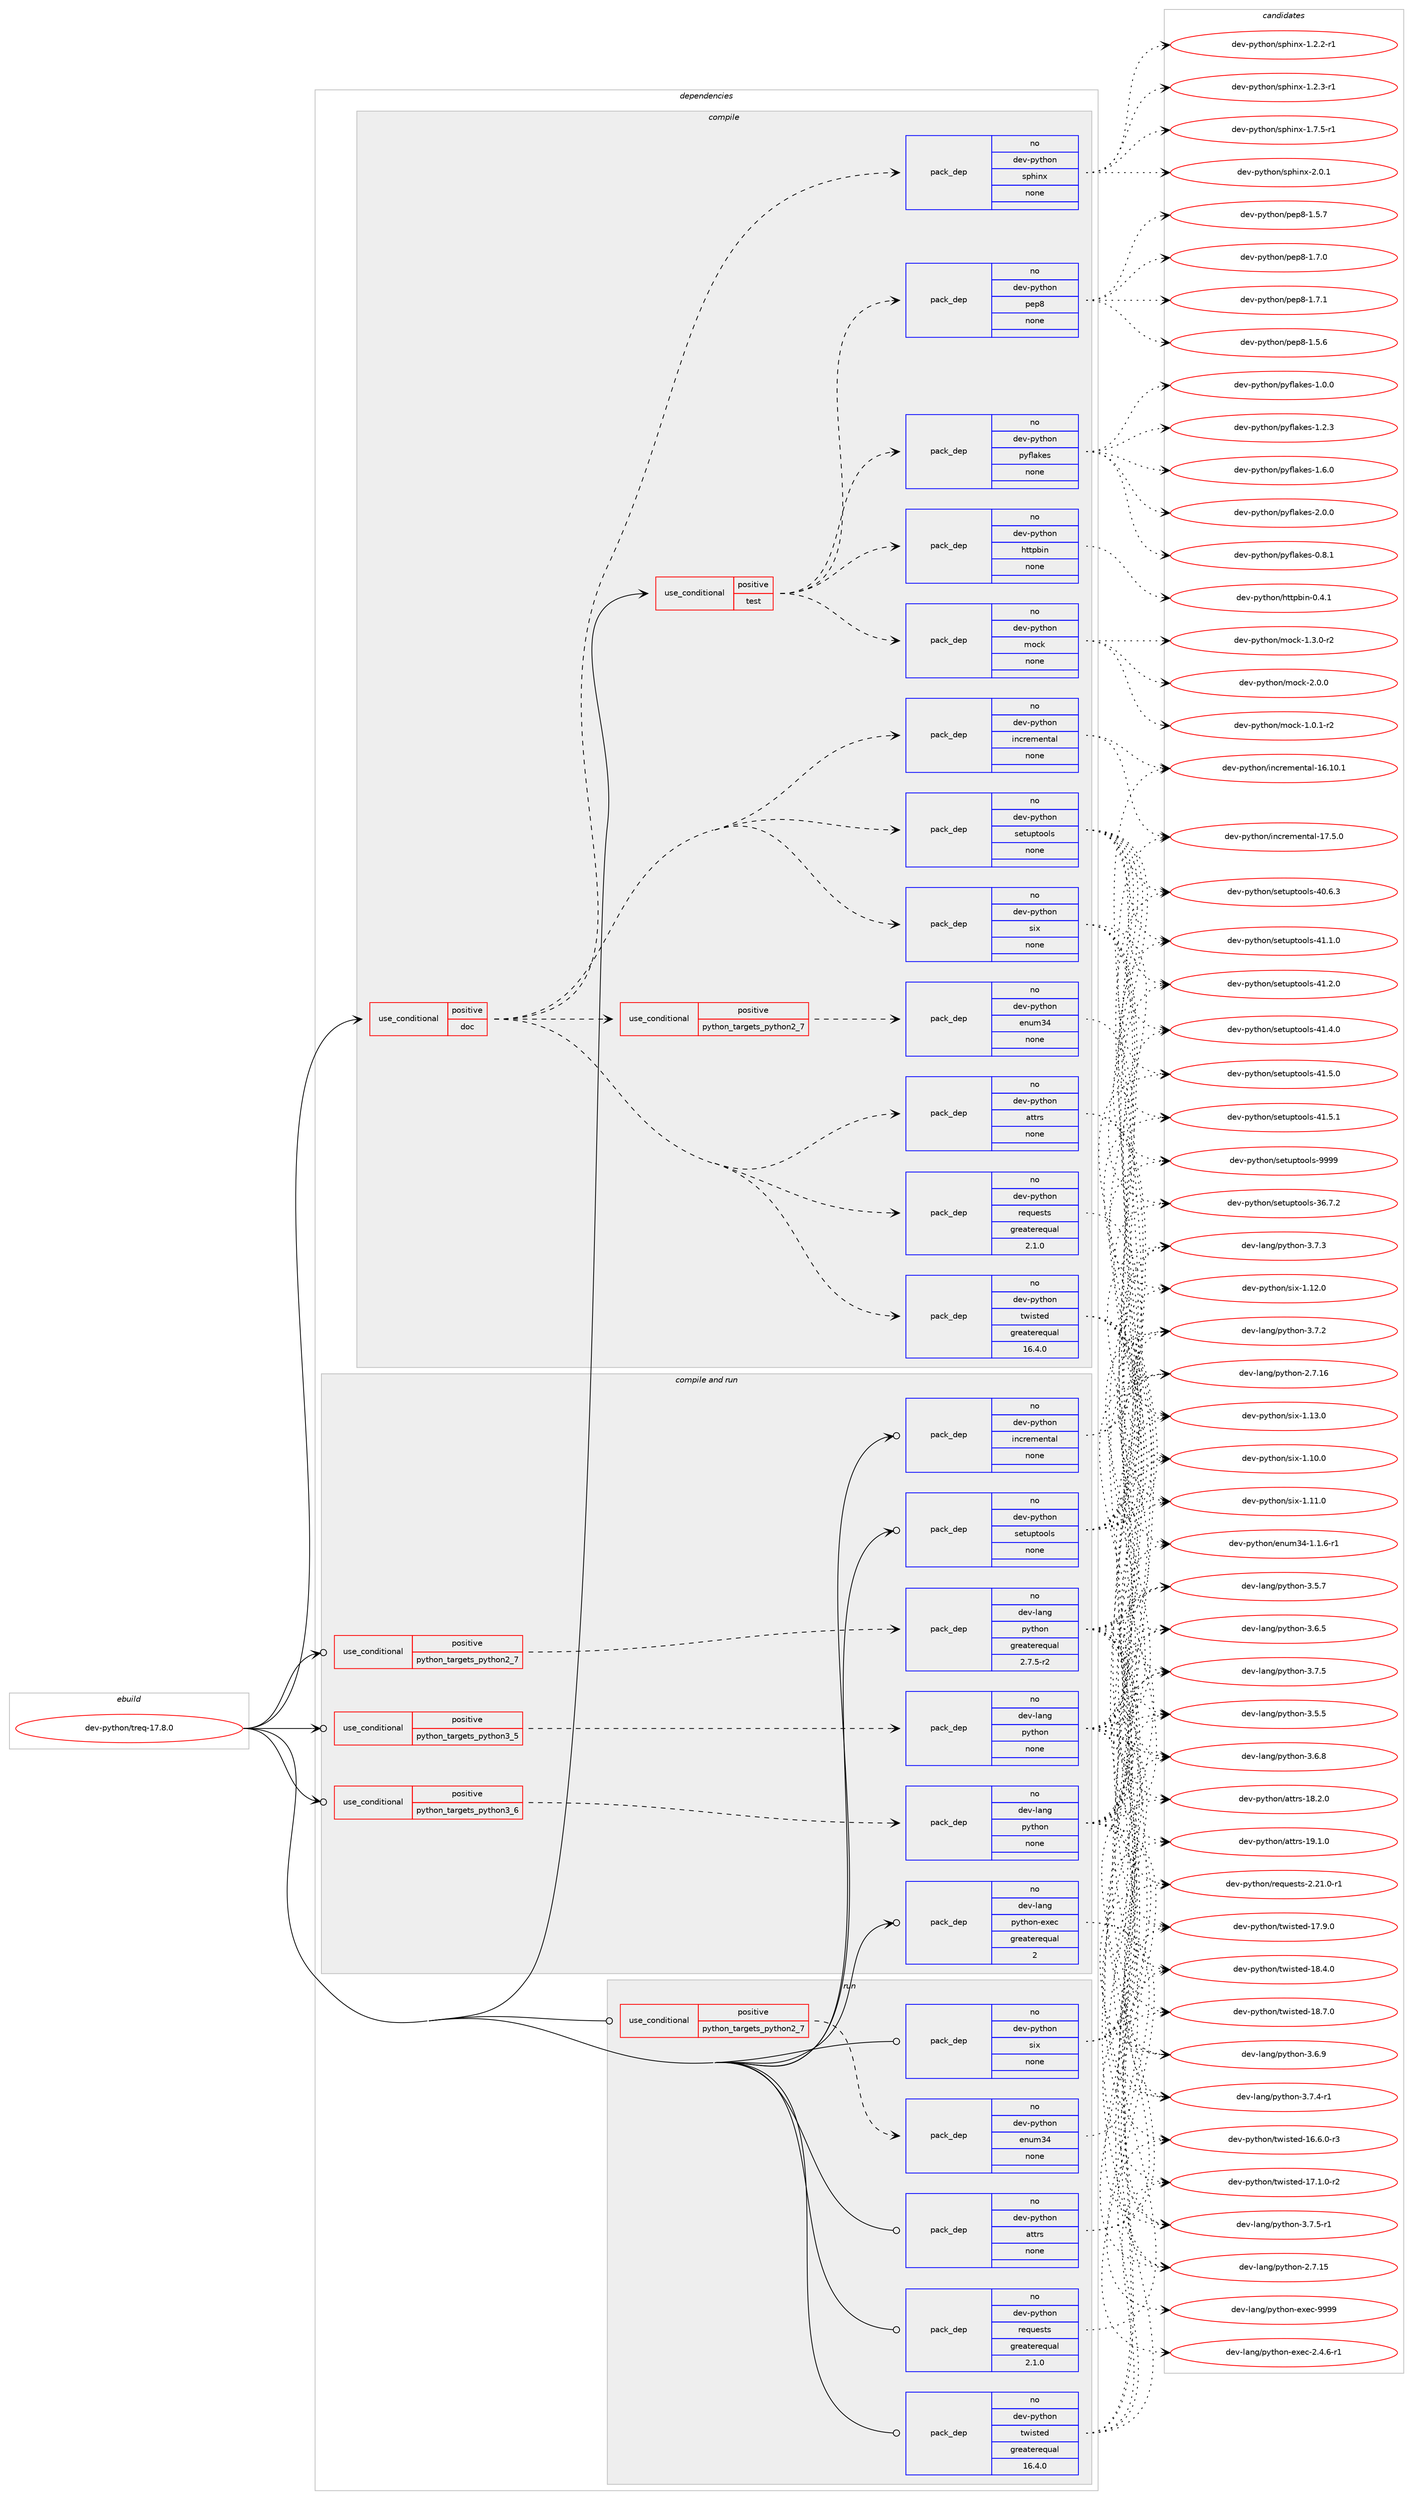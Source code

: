 digraph prolog {

# *************
# Graph options
# *************

newrank=true;
concentrate=true;
compound=true;
graph [rankdir=LR,fontname=Helvetica,fontsize=10,ranksep=1.5];#, ranksep=2.5, nodesep=0.2];
edge  [arrowhead=vee];
node  [fontname=Helvetica,fontsize=10];

# **********
# The ebuild
# **********

subgraph cluster_leftcol {
color=gray;
rank=same;
label=<<i>ebuild</i>>;
id [label="dev-python/treq-17.8.0", color=red, width=4, href="../dev-python/treq-17.8.0.svg"];
}

# ****************
# The dependencies
# ****************

subgraph cluster_midcol {
color=gray;
label=<<i>dependencies</i>>;
subgraph cluster_compile {
fillcolor="#eeeeee";
style=filled;
label=<<i>compile</i>>;
subgraph cond150668 {
dependency641357 [label=<<TABLE BORDER="0" CELLBORDER="1" CELLSPACING="0" CELLPADDING="4"><TR><TD ROWSPAN="3" CELLPADDING="10">use_conditional</TD></TR><TR><TD>positive</TD></TR><TR><TD>doc</TD></TR></TABLE>>, shape=none, color=red];
subgraph pack478807 {
dependency641358 [label=<<TABLE BORDER="0" CELLBORDER="1" CELLSPACING="0" CELLPADDING="4" WIDTH="220"><TR><TD ROWSPAN="6" CELLPADDING="30">pack_dep</TD></TR><TR><TD WIDTH="110">no</TD></TR><TR><TD>dev-python</TD></TR><TR><TD>sphinx</TD></TR><TR><TD>none</TD></TR><TR><TD></TD></TR></TABLE>>, shape=none, color=blue];
}
dependency641357:e -> dependency641358:w [weight=20,style="dashed",arrowhead="vee"];
subgraph pack478808 {
dependency641359 [label=<<TABLE BORDER="0" CELLBORDER="1" CELLSPACING="0" CELLPADDING="4" WIDTH="220"><TR><TD ROWSPAN="6" CELLPADDING="30">pack_dep</TD></TR><TR><TD WIDTH="110">no</TD></TR><TR><TD>dev-python</TD></TR><TR><TD>setuptools</TD></TR><TR><TD>none</TD></TR><TR><TD></TD></TR></TABLE>>, shape=none, color=blue];
}
dependency641357:e -> dependency641359:w [weight=20,style="dashed",arrowhead="vee"];
subgraph pack478809 {
dependency641360 [label=<<TABLE BORDER="0" CELLBORDER="1" CELLSPACING="0" CELLPADDING="4" WIDTH="220"><TR><TD ROWSPAN="6" CELLPADDING="30">pack_dep</TD></TR><TR><TD WIDTH="110">no</TD></TR><TR><TD>dev-python</TD></TR><TR><TD>incremental</TD></TR><TR><TD>none</TD></TR><TR><TD></TD></TR></TABLE>>, shape=none, color=blue];
}
dependency641357:e -> dependency641360:w [weight=20,style="dashed",arrowhead="vee"];
subgraph cond150669 {
dependency641361 [label=<<TABLE BORDER="0" CELLBORDER="1" CELLSPACING="0" CELLPADDING="4"><TR><TD ROWSPAN="3" CELLPADDING="10">use_conditional</TD></TR><TR><TD>positive</TD></TR><TR><TD>python_targets_python2_7</TD></TR></TABLE>>, shape=none, color=red];
subgraph pack478810 {
dependency641362 [label=<<TABLE BORDER="0" CELLBORDER="1" CELLSPACING="0" CELLPADDING="4" WIDTH="220"><TR><TD ROWSPAN="6" CELLPADDING="30">pack_dep</TD></TR><TR><TD WIDTH="110">no</TD></TR><TR><TD>dev-python</TD></TR><TR><TD>enum34</TD></TR><TR><TD>none</TD></TR><TR><TD></TD></TR></TABLE>>, shape=none, color=blue];
}
dependency641361:e -> dependency641362:w [weight=20,style="dashed",arrowhead="vee"];
}
dependency641357:e -> dependency641361:w [weight=20,style="dashed",arrowhead="vee"];
subgraph pack478811 {
dependency641363 [label=<<TABLE BORDER="0" CELLBORDER="1" CELLSPACING="0" CELLPADDING="4" WIDTH="220"><TR><TD ROWSPAN="6" CELLPADDING="30">pack_dep</TD></TR><TR><TD WIDTH="110">no</TD></TR><TR><TD>dev-python</TD></TR><TR><TD>six</TD></TR><TR><TD>none</TD></TR><TR><TD></TD></TR></TABLE>>, shape=none, color=blue];
}
dependency641357:e -> dependency641363:w [weight=20,style="dashed",arrowhead="vee"];
subgraph pack478812 {
dependency641364 [label=<<TABLE BORDER="0" CELLBORDER="1" CELLSPACING="0" CELLPADDING="4" WIDTH="220"><TR><TD ROWSPAN="6" CELLPADDING="30">pack_dep</TD></TR><TR><TD WIDTH="110">no</TD></TR><TR><TD>dev-python</TD></TR><TR><TD>twisted</TD></TR><TR><TD>greaterequal</TD></TR><TR><TD>16.4.0</TD></TR></TABLE>>, shape=none, color=blue];
}
dependency641357:e -> dependency641364:w [weight=20,style="dashed",arrowhead="vee"];
subgraph pack478813 {
dependency641365 [label=<<TABLE BORDER="0" CELLBORDER="1" CELLSPACING="0" CELLPADDING="4" WIDTH="220"><TR><TD ROWSPAN="6" CELLPADDING="30">pack_dep</TD></TR><TR><TD WIDTH="110">no</TD></TR><TR><TD>dev-python</TD></TR><TR><TD>requests</TD></TR><TR><TD>greaterequal</TD></TR><TR><TD>2.1.0</TD></TR></TABLE>>, shape=none, color=blue];
}
dependency641357:e -> dependency641365:w [weight=20,style="dashed",arrowhead="vee"];
subgraph pack478814 {
dependency641366 [label=<<TABLE BORDER="0" CELLBORDER="1" CELLSPACING="0" CELLPADDING="4" WIDTH="220"><TR><TD ROWSPAN="6" CELLPADDING="30">pack_dep</TD></TR><TR><TD WIDTH="110">no</TD></TR><TR><TD>dev-python</TD></TR><TR><TD>attrs</TD></TR><TR><TD>none</TD></TR><TR><TD></TD></TR></TABLE>>, shape=none, color=blue];
}
dependency641357:e -> dependency641366:w [weight=20,style="dashed",arrowhead="vee"];
}
id:e -> dependency641357:w [weight=20,style="solid",arrowhead="vee"];
subgraph cond150670 {
dependency641367 [label=<<TABLE BORDER="0" CELLBORDER="1" CELLSPACING="0" CELLPADDING="4"><TR><TD ROWSPAN="3" CELLPADDING="10">use_conditional</TD></TR><TR><TD>positive</TD></TR><TR><TD>test</TD></TR></TABLE>>, shape=none, color=red];
subgraph pack478815 {
dependency641368 [label=<<TABLE BORDER="0" CELLBORDER="1" CELLSPACING="0" CELLPADDING="4" WIDTH="220"><TR><TD ROWSPAN="6" CELLPADDING="30">pack_dep</TD></TR><TR><TD WIDTH="110">no</TD></TR><TR><TD>dev-python</TD></TR><TR><TD>mock</TD></TR><TR><TD>none</TD></TR><TR><TD></TD></TR></TABLE>>, shape=none, color=blue];
}
dependency641367:e -> dependency641368:w [weight=20,style="dashed",arrowhead="vee"];
subgraph pack478816 {
dependency641369 [label=<<TABLE BORDER="0" CELLBORDER="1" CELLSPACING="0" CELLPADDING="4" WIDTH="220"><TR><TD ROWSPAN="6" CELLPADDING="30">pack_dep</TD></TR><TR><TD WIDTH="110">no</TD></TR><TR><TD>dev-python</TD></TR><TR><TD>pyflakes</TD></TR><TR><TD>none</TD></TR><TR><TD></TD></TR></TABLE>>, shape=none, color=blue];
}
dependency641367:e -> dependency641369:w [weight=20,style="dashed",arrowhead="vee"];
subgraph pack478817 {
dependency641370 [label=<<TABLE BORDER="0" CELLBORDER="1" CELLSPACING="0" CELLPADDING="4" WIDTH="220"><TR><TD ROWSPAN="6" CELLPADDING="30">pack_dep</TD></TR><TR><TD WIDTH="110">no</TD></TR><TR><TD>dev-python</TD></TR><TR><TD>pep8</TD></TR><TR><TD>none</TD></TR><TR><TD></TD></TR></TABLE>>, shape=none, color=blue];
}
dependency641367:e -> dependency641370:w [weight=20,style="dashed",arrowhead="vee"];
subgraph pack478818 {
dependency641371 [label=<<TABLE BORDER="0" CELLBORDER="1" CELLSPACING="0" CELLPADDING="4" WIDTH="220"><TR><TD ROWSPAN="6" CELLPADDING="30">pack_dep</TD></TR><TR><TD WIDTH="110">no</TD></TR><TR><TD>dev-python</TD></TR><TR><TD>httpbin</TD></TR><TR><TD>none</TD></TR><TR><TD></TD></TR></TABLE>>, shape=none, color=blue];
}
dependency641367:e -> dependency641371:w [weight=20,style="dashed",arrowhead="vee"];
}
id:e -> dependency641367:w [weight=20,style="solid",arrowhead="vee"];
}
subgraph cluster_compileandrun {
fillcolor="#eeeeee";
style=filled;
label=<<i>compile and run</i>>;
subgraph cond150671 {
dependency641372 [label=<<TABLE BORDER="0" CELLBORDER="1" CELLSPACING="0" CELLPADDING="4"><TR><TD ROWSPAN="3" CELLPADDING="10">use_conditional</TD></TR><TR><TD>positive</TD></TR><TR><TD>python_targets_python2_7</TD></TR></TABLE>>, shape=none, color=red];
subgraph pack478819 {
dependency641373 [label=<<TABLE BORDER="0" CELLBORDER="1" CELLSPACING="0" CELLPADDING="4" WIDTH="220"><TR><TD ROWSPAN="6" CELLPADDING="30">pack_dep</TD></TR><TR><TD WIDTH="110">no</TD></TR><TR><TD>dev-lang</TD></TR><TR><TD>python</TD></TR><TR><TD>greaterequal</TD></TR><TR><TD>2.7.5-r2</TD></TR></TABLE>>, shape=none, color=blue];
}
dependency641372:e -> dependency641373:w [weight=20,style="dashed",arrowhead="vee"];
}
id:e -> dependency641372:w [weight=20,style="solid",arrowhead="odotvee"];
subgraph cond150672 {
dependency641374 [label=<<TABLE BORDER="0" CELLBORDER="1" CELLSPACING="0" CELLPADDING="4"><TR><TD ROWSPAN="3" CELLPADDING="10">use_conditional</TD></TR><TR><TD>positive</TD></TR><TR><TD>python_targets_python3_5</TD></TR></TABLE>>, shape=none, color=red];
subgraph pack478820 {
dependency641375 [label=<<TABLE BORDER="0" CELLBORDER="1" CELLSPACING="0" CELLPADDING="4" WIDTH="220"><TR><TD ROWSPAN="6" CELLPADDING="30">pack_dep</TD></TR><TR><TD WIDTH="110">no</TD></TR><TR><TD>dev-lang</TD></TR><TR><TD>python</TD></TR><TR><TD>none</TD></TR><TR><TD></TD></TR></TABLE>>, shape=none, color=blue];
}
dependency641374:e -> dependency641375:w [weight=20,style="dashed",arrowhead="vee"];
}
id:e -> dependency641374:w [weight=20,style="solid",arrowhead="odotvee"];
subgraph cond150673 {
dependency641376 [label=<<TABLE BORDER="0" CELLBORDER="1" CELLSPACING="0" CELLPADDING="4"><TR><TD ROWSPAN="3" CELLPADDING="10">use_conditional</TD></TR><TR><TD>positive</TD></TR><TR><TD>python_targets_python3_6</TD></TR></TABLE>>, shape=none, color=red];
subgraph pack478821 {
dependency641377 [label=<<TABLE BORDER="0" CELLBORDER="1" CELLSPACING="0" CELLPADDING="4" WIDTH="220"><TR><TD ROWSPAN="6" CELLPADDING="30">pack_dep</TD></TR><TR><TD WIDTH="110">no</TD></TR><TR><TD>dev-lang</TD></TR><TR><TD>python</TD></TR><TR><TD>none</TD></TR><TR><TD></TD></TR></TABLE>>, shape=none, color=blue];
}
dependency641376:e -> dependency641377:w [weight=20,style="dashed",arrowhead="vee"];
}
id:e -> dependency641376:w [weight=20,style="solid",arrowhead="odotvee"];
subgraph pack478822 {
dependency641378 [label=<<TABLE BORDER="0" CELLBORDER="1" CELLSPACING="0" CELLPADDING="4" WIDTH="220"><TR><TD ROWSPAN="6" CELLPADDING="30">pack_dep</TD></TR><TR><TD WIDTH="110">no</TD></TR><TR><TD>dev-lang</TD></TR><TR><TD>python-exec</TD></TR><TR><TD>greaterequal</TD></TR><TR><TD>2</TD></TR></TABLE>>, shape=none, color=blue];
}
id:e -> dependency641378:w [weight=20,style="solid",arrowhead="odotvee"];
subgraph pack478823 {
dependency641379 [label=<<TABLE BORDER="0" CELLBORDER="1" CELLSPACING="0" CELLPADDING="4" WIDTH="220"><TR><TD ROWSPAN="6" CELLPADDING="30">pack_dep</TD></TR><TR><TD WIDTH="110">no</TD></TR><TR><TD>dev-python</TD></TR><TR><TD>incremental</TD></TR><TR><TD>none</TD></TR><TR><TD></TD></TR></TABLE>>, shape=none, color=blue];
}
id:e -> dependency641379:w [weight=20,style="solid",arrowhead="odotvee"];
subgraph pack478824 {
dependency641380 [label=<<TABLE BORDER="0" CELLBORDER="1" CELLSPACING="0" CELLPADDING="4" WIDTH="220"><TR><TD ROWSPAN="6" CELLPADDING="30">pack_dep</TD></TR><TR><TD WIDTH="110">no</TD></TR><TR><TD>dev-python</TD></TR><TR><TD>setuptools</TD></TR><TR><TD>none</TD></TR><TR><TD></TD></TR></TABLE>>, shape=none, color=blue];
}
id:e -> dependency641380:w [weight=20,style="solid",arrowhead="odotvee"];
}
subgraph cluster_run {
fillcolor="#eeeeee";
style=filled;
label=<<i>run</i>>;
subgraph cond150674 {
dependency641381 [label=<<TABLE BORDER="0" CELLBORDER="1" CELLSPACING="0" CELLPADDING="4"><TR><TD ROWSPAN="3" CELLPADDING="10">use_conditional</TD></TR><TR><TD>positive</TD></TR><TR><TD>python_targets_python2_7</TD></TR></TABLE>>, shape=none, color=red];
subgraph pack478825 {
dependency641382 [label=<<TABLE BORDER="0" CELLBORDER="1" CELLSPACING="0" CELLPADDING="4" WIDTH="220"><TR><TD ROWSPAN="6" CELLPADDING="30">pack_dep</TD></TR><TR><TD WIDTH="110">no</TD></TR><TR><TD>dev-python</TD></TR><TR><TD>enum34</TD></TR><TR><TD>none</TD></TR><TR><TD></TD></TR></TABLE>>, shape=none, color=blue];
}
dependency641381:e -> dependency641382:w [weight=20,style="dashed",arrowhead="vee"];
}
id:e -> dependency641381:w [weight=20,style="solid",arrowhead="odot"];
subgraph pack478826 {
dependency641383 [label=<<TABLE BORDER="0" CELLBORDER="1" CELLSPACING="0" CELLPADDING="4" WIDTH="220"><TR><TD ROWSPAN="6" CELLPADDING="30">pack_dep</TD></TR><TR><TD WIDTH="110">no</TD></TR><TR><TD>dev-python</TD></TR><TR><TD>attrs</TD></TR><TR><TD>none</TD></TR><TR><TD></TD></TR></TABLE>>, shape=none, color=blue];
}
id:e -> dependency641383:w [weight=20,style="solid",arrowhead="odot"];
subgraph pack478827 {
dependency641384 [label=<<TABLE BORDER="0" CELLBORDER="1" CELLSPACING="0" CELLPADDING="4" WIDTH="220"><TR><TD ROWSPAN="6" CELLPADDING="30">pack_dep</TD></TR><TR><TD WIDTH="110">no</TD></TR><TR><TD>dev-python</TD></TR><TR><TD>requests</TD></TR><TR><TD>greaterequal</TD></TR><TR><TD>2.1.0</TD></TR></TABLE>>, shape=none, color=blue];
}
id:e -> dependency641384:w [weight=20,style="solid",arrowhead="odot"];
subgraph pack478828 {
dependency641385 [label=<<TABLE BORDER="0" CELLBORDER="1" CELLSPACING="0" CELLPADDING="4" WIDTH="220"><TR><TD ROWSPAN="6" CELLPADDING="30">pack_dep</TD></TR><TR><TD WIDTH="110">no</TD></TR><TR><TD>dev-python</TD></TR><TR><TD>six</TD></TR><TR><TD>none</TD></TR><TR><TD></TD></TR></TABLE>>, shape=none, color=blue];
}
id:e -> dependency641385:w [weight=20,style="solid",arrowhead="odot"];
subgraph pack478829 {
dependency641386 [label=<<TABLE BORDER="0" CELLBORDER="1" CELLSPACING="0" CELLPADDING="4" WIDTH="220"><TR><TD ROWSPAN="6" CELLPADDING="30">pack_dep</TD></TR><TR><TD WIDTH="110">no</TD></TR><TR><TD>dev-python</TD></TR><TR><TD>twisted</TD></TR><TR><TD>greaterequal</TD></TR><TR><TD>16.4.0</TD></TR></TABLE>>, shape=none, color=blue];
}
id:e -> dependency641386:w [weight=20,style="solid",arrowhead="odot"];
}
}

# **************
# The candidates
# **************

subgraph cluster_choices {
rank=same;
color=gray;
label=<<i>candidates</i>>;

subgraph choice478807 {
color=black;
nodesep=1;
choice10010111845112121116104111110471151121041051101204549465046504511449 [label="dev-python/sphinx-1.2.2-r1", color=red, width=4,href="../dev-python/sphinx-1.2.2-r1.svg"];
choice10010111845112121116104111110471151121041051101204549465046514511449 [label="dev-python/sphinx-1.2.3-r1", color=red, width=4,href="../dev-python/sphinx-1.2.3-r1.svg"];
choice10010111845112121116104111110471151121041051101204549465546534511449 [label="dev-python/sphinx-1.7.5-r1", color=red, width=4,href="../dev-python/sphinx-1.7.5-r1.svg"];
choice1001011184511212111610411111047115112104105110120455046484649 [label="dev-python/sphinx-2.0.1", color=red, width=4,href="../dev-python/sphinx-2.0.1.svg"];
dependency641358:e -> choice10010111845112121116104111110471151121041051101204549465046504511449:w [style=dotted,weight="100"];
dependency641358:e -> choice10010111845112121116104111110471151121041051101204549465046514511449:w [style=dotted,weight="100"];
dependency641358:e -> choice10010111845112121116104111110471151121041051101204549465546534511449:w [style=dotted,weight="100"];
dependency641358:e -> choice1001011184511212111610411111047115112104105110120455046484649:w [style=dotted,weight="100"];
}
subgraph choice478808 {
color=black;
nodesep=1;
choice100101118451121211161041111104711510111611711211611111110811545515446554650 [label="dev-python/setuptools-36.7.2", color=red, width=4,href="../dev-python/setuptools-36.7.2.svg"];
choice100101118451121211161041111104711510111611711211611111110811545524846544651 [label="dev-python/setuptools-40.6.3", color=red, width=4,href="../dev-python/setuptools-40.6.3.svg"];
choice100101118451121211161041111104711510111611711211611111110811545524946494648 [label="dev-python/setuptools-41.1.0", color=red, width=4,href="../dev-python/setuptools-41.1.0.svg"];
choice100101118451121211161041111104711510111611711211611111110811545524946504648 [label="dev-python/setuptools-41.2.0", color=red, width=4,href="../dev-python/setuptools-41.2.0.svg"];
choice100101118451121211161041111104711510111611711211611111110811545524946524648 [label="dev-python/setuptools-41.4.0", color=red, width=4,href="../dev-python/setuptools-41.4.0.svg"];
choice100101118451121211161041111104711510111611711211611111110811545524946534648 [label="dev-python/setuptools-41.5.0", color=red, width=4,href="../dev-python/setuptools-41.5.0.svg"];
choice100101118451121211161041111104711510111611711211611111110811545524946534649 [label="dev-python/setuptools-41.5.1", color=red, width=4,href="../dev-python/setuptools-41.5.1.svg"];
choice10010111845112121116104111110471151011161171121161111111081154557575757 [label="dev-python/setuptools-9999", color=red, width=4,href="../dev-python/setuptools-9999.svg"];
dependency641359:e -> choice100101118451121211161041111104711510111611711211611111110811545515446554650:w [style=dotted,weight="100"];
dependency641359:e -> choice100101118451121211161041111104711510111611711211611111110811545524846544651:w [style=dotted,weight="100"];
dependency641359:e -> choice100101118451121211161041111104711510111611711211611111110811545524946494648:w [style=dotted,weight="100"];
dependency641359:e -> choice100101118451121211161041111104711510111611711211611111110811545524946504648:w [style=dotted,weight="100"];
dependency641359:e -> choice100101118451121211161041111104711510111611711211611111110811545524946524648:w [style=dotted,weight="100"];
dependency641359:e -> choice100101118451121211161041111104711510111611711211611111110811545524946534648:w [style=dotted,weight="100"];
dependency641359:e -> choice100101118451121211161041111104711510111611711211611111110811545524946534649:w [style=dotted,weight="100"];
dependency641359:e -> choice10010111845112121116104111110471151011161171121161111111081154557575757:w [style=dotted,weight="100"];
}
subgraph choice478809 {
color=black;
nodesep=1;
choice100101118451121211161041111104710511099114101109101110116971084549544649484649 [label="dev-python/incremental-16.10.1", color=red, width=4,href="../dev-python/incremental-16.10.1.svg"];
choice1001011184511212111610411111047105110991141011091011101169710845495546534648 [label="dev-python/incremental-17.5.0", color=red, width=4,href="../dev-python/incremental-17.5.0.svg"];
dependency641360:e -> choice100101118451121211161041111104710511099114101109101110116971084549544649484649:w [style=dotted,weight="100"];
dependency641360:e -> choice1001011184511212111610411111047105110991141011091011101169710845495546534648:w [style=dotted,weight="100"];
}
subgraph choice478810 {
color=black;
nodesep=1;
choice100101118451121211161041111104710111011710951524549464946544511449 [label="dev-python/enum34-1.1.6-r1", color=red, width=4,href="../dev-python/enum34-1.1.6-r1.svg"];
dependency641362:e -> choice100101118451121211161041111104710111011710951524549464946544511449:w [style=dotted,weight="100"];
}
subgraph choice478811 {
color=black;
nodesep=1;
choice100101118451121211161041111104711510512045494649484648 [label="dev-python/six-1.10.0", color=red, width=4,href="../dev-python/six-1.10.0.svg"];
choice100101118451121211161041111104711510512045494649494648 [label="dev-python/six-1.11.0", color=red, width=4,href="../dev-python/six-1.11.0.svg"];
choice100101118451121211161041111104711510512045494649504648 [label="dev-python/six-1.12.0", color=red, width=4,href="../dev-python/six-1.12.0.svg"];
choice100101118451121211161041111104711510512045494649514648 [label="dev-python/six-1.13.0", color=red, width=4,href="../dev-python/six-1.13.0.svg"];
dependency641363:e -> choice100101118451121211161041111104711510512045494649484648:w [style=dotted,weight="100"];
dependency641363:e -> choice100101118451121211161041111104711510512045494649494648:w [style=dotted,weight="100"];
dependency641363:e -> choice100101118451121211161041111104711510512045494649504648:w [style=dotted,weight="100"];
dependency641363:e -> choice100101118451121211161041111104711510512045494649514648:w [style=dotted,weight="100"];
}
subgraph choice478812 {
color=black;
nodesep=1;
choice1001011184511212111610411111047116119105115116101100454954465446484511451 [label="dev-python/twisted-16.6.0-r3", color=red, width=4,href="../dev-python/twisted-16.6.0-r3.svg"];
choice1001011184511212111610411111047116119105115116101100454955464946484511450 [label="dev-python/twisted-17.1.0-r2", color=red, width=4,href="../dev-python/twisted-17.1.0-r2.svg"];
choice100101118451121211161041111104711611910511511610110045495546574648 [label="dev-python/twisted-17.9.0", color=red, width=4,href="../dev-python/twisted-17.9.0.svg"];
choice100101118451121211161041111104711611910511511610110045495646524648 [label="dev-python/twisted-18.4.0", color=red, width=4,href="../dev-python/twisted-18.4.0.svg"];
choice100101118451121211161041111104711611910511511610110045495646554648 [label="dev-python/twisted-18.7.0", color=red, width=4,href="../dev-python/twisted-18.7.0.svg"];
dependency641364:e -> choice1001011184511212111610411111047116119105115116101100454954465446484511451:w [style=dotted,weight="100"];
dependency641364:e -> choice1001011184511212111610411111047116119105115116101100454955464946484511450:w [style=dotted,weight="100"];
dependency641364:e -> choice100101118451121211161041111104711611910511511610110045495546574648:w [style=dotted,weight="100"];
dependency641364:e -> choice100101118451121211161041111104711611910511511610110045495646524648:w [style=dotted,weight="100"];
dependency641364:e -> choice100101118451121211161041111104711611910511511610110045495646554648:w [style=dotted,weight="100"];
}
subgraph choice478813 {
color=black;
nodesep=1;
choice1001011184511212111610411111047114101113117101115116115455046504946484511449 [label="dev-python/requests-2.21.0-r1", color=red, width=4,href="../dev-python/requests-2.21.0-r1.svg"];
dependency641365:e -> choice1001011184511212111610411111047114101113117101115116115455046504946484511449:w [style=dotted,weight="100"];
}
subgraph choice478814 {
color=black;
nodesep=1;
choice10010111845112121116104111110479711611611411545495646504648 [label="dev-python/attrs-18.2.0", color=red, width=4,href="../dev-python/attrs-18.2.0.svg"];
choice10010111845112121116104111110479711611611411545495746494648 [label="dev-python/attrs-19.1.0", color=red, width=4,href="../dev-python/attrs-19.1.0.svg"];
dependency641366:e -> choice10010111845112121116104111110479711611611411545495646504648:w [style=dotted,weight="100"];
dependency641366:e -> choice10010111845112121116104111110479711611611411545495746494648:w [style=dotted,weight="100"];
}
subgraph choice478815 {
color=black;
nodesep=1;
choice1001011184511212111610411111047109111991074549464846494511450 [label="dev-python/mock-1.0.1-r2", color=red, width=4,href="../dev-python/mock-1.0.1-r2.svg"];
choice1001011184511212111610411111047109111991074549465146484511450 [label="dev-python/mock-1.3.0-r2", color=red, width=4,href="../dev-python/mock-1.3.0-r2.svg"];
choice100101118451121211161041111104710911199107455046484648 [label="dev-python/mock-2.0.0", color=red, width=4,href="../dev-python/mock-2.0.0.svg"];
dependency641368:e -> choice1001011184511212111610411111047109111991074549464846494511450:w [style=dotted,weight="100"];
dependency641368:e -> choice1001011184511212111610411111047109111991074549465146484511450:w [style=dotted,weight="100"];
dependency641368:e -> choice100101118451121211161041111104710911199107455046484648:w [style=dotted,weight="100"];
}
subgraph choice478816 {
color=black;
nodesep=1;
choice100101118451121211161041111104711212110210897107101115454846564649 [label="dev-python/pyflakes-0.8.1", color=red, width=4,href="../dev-python/pyflakes-0.8.1.svg"];
choice100101118451121211161041111104711212110210897107101115454946484648 [label="dev-python/pyflakes-1.0.0", color=red, width=4,href="../dev-python/pyflakes-1.0.0.svg"];
choice100101118451121211161041111104711212110210897107101115454946504651 [label="dev-python/pyflakes-1.2.3", color=red, width=4,href="../dev-python/pyflakes-1.2.3.svg"];
choice100101118451121211161041111104711212110210897107101115454946544648 [label="dev-python/pyflakes-1.6.0", color=red, width=4,href="../dev-python/pyflakes-1.6.0.svg"];
choice100101118451121211161041111104711212110210897107101115455046484648 [label="dev-python/pyflakes-2.0.0", color=red, width=4,href="../dev-python/pyflakes-2.0.0.svg"];
dependency641369:e -> choice100101118451121211161041111104711212110210897107101115454846564649:w [style=dotted,weight="100"];
dependency641369:e -> choice100101118451121211161041111104711212110210897107101115454946484648:w [style=dotted,weight="100"];
dependency641369:e -> choice100101118451121211161041111104711212110210897107101115454946504651:w [style=dotted,weight="100"];
dependency641369:e -> choice100101118451121211161041111104711212110210897107101115454946544648:w [style=dotted,weight="100"];
dependency641369:e -> choice100101118451121211161041111104711212110210897107101115455046484648:w [style=dotted,weight="100"];
}
subgraph choice478817 {
color=black;
nodesep=1;
choice100101118451121211161041111104711210111256454946534654 [label="dev-python/pep8-1.5.6", color=red, width=4,href="../dev-python/pep8-1.5.6.svg"];
choice100101118451121211161041111104711210111256454946534655 [label="dev-python/pep8-1.5.7", color=red, width=4,href="../dev-python/pep8-1.5.7.svg"];
choice100101118451121211161041111104711210111256454946554648 [label="dev-python/pep8-1.7.0", color=red, width=4,href="../dev-python/pep8-1.7.0.svg"];
choice100101118451121211161041111104711210111256454946554649 [label="dev-python/pep8-1.7.1", color=red, width=4,href="../dev-python/pep8-1.7.1.svg"];
dependency641370:e -> choice100101118451121211161041111104711210111256454946534654:w [style=dotted,weight="100"];
dependency641370:e -> choice100101118451121211161041111104711210111256454946534655:w [style=dotted,weight="100"];
dependency641370:e -> choice100101118451121211161041111104711210111256454946554648:w [style=dotted,weight="100"];
dependency641370:e -> choice100101118451121211161041111104711210111256454946554649:w [style=dotted,weight="100"];
}
subgraph choice478818 {
color=black;
nodesep=1;
choice100101118451121211161041111104710411611611298105110454846524649 [label="dev-python/httpbin-0.4.1", color=red, width=4,href="../dev-python/httpbin-0.4.1.svg"];
dependency641371:e -> choice100101118451121211161041111104710411611611298105110454846524649:w [style=dotted,weight="100"];
}
subgraph choice478819 {
color=black;
nodesep=1;
choice10010111845108971101034711212111610411111045504655464953 [label="dev-lang/python-2.7.15", color=red, width=4,href="../dev-lang/python-2.7.15.svg"];
choice10010111845108971101034711212111610411111045504655464954 [label="dev-lang/python-2.7.16", color=red, width=4,href="../dev-lang/python-2.7.16.svg"];
choice100101118451089711010347112121116104111110455146534653 [label="dev-lang/python-3.5.5", color=red, width=4,href="../dev-lang/python-3.5.5.svg"];
choice100101118451089711010347112121116104111110455146534655 [label="dev-lang/python-3.5.7", color=red, width=4,href="../dev-lang/python-3.5.7.svg"];
choice100101118451089711010347112121116104111110455146544653 [label="dev-lang/python-3.6.5", color=red, width=4,href="../dev-lang/python-3.6.5.svg"];
choice100101118451089711010347112121116104111110455146544656 [label="dev-lang/python-3.6.8", color=red, width=4,href="../dev-lang/python-3.6.8.svg"];
choice100101118451089711010347112121116104111110455146544657 [label="dev-lang/python-3.6.9", color=red, width=4,href="../dev-lang/python-3.6.9.svg"];
choice100101118451089711010347112121116104111110455146554650 [label="dev-lang/python-3.7.2", color=red, width=4,href="../dev-lang/python-3.7.2.svg"];
choice100101118451089711010347112121116104111110455146554651 [label="dev-lang/python-3.7.3", color=red, width=4,href="../dev-lang/python-3.7.3.svg"];
choice1001011184510897110103471121211161041111104551465546524511449 [label="dev-lang/python-3.7.4-r1", color=red, width=4,href="../dev-lang/python-3.7.4-r1.svg"];
choice100101118451089711010347112121116104111110455146554653 [label="dev-lang/python-3.7.5", color=red, width=4,href="../dev-lang/python-3.7.5.svg"];
choice1001011184510897110103471121211161041111104551465546534511449 [label="dev-lang/python-3.7.5-r1", color=red, width=4,href="../dev-lang/python-3.7.5-r1.svg"];
dependency641373:e -> choice10010111845108971101034711212111610411111045504655464953:w [style=dotted,weight="100"];
dependency641373:e -> choice10010111845108971101034711212111610411111045504655464954:w [style=dotted,weight="100"];
dependency641373:e -> choice100101118451089711010347112121116104111110455146534653:w [style=dotted,weight="100"];
dependency641373:e -> choice100101118451089711010347112121116104111110455146534655:w [style=dotted,weight="100"];
dependency641373:e -> choice100101118451089711010347112121116104111110455146544653:w [style=dotted,weight="100"];
dependency641373:e -> choice100101118451089711010347112121116104111110455146544656:w [style=dotted,weight="100"];
dependency641373:e -> choice100101118451089711010347112121116104111110455146544657:w [style=dotted,weight="100"];
dependency641373:e -> choice100101118451089711010347112121116104111110455146554650:w [style=dotted,weight="100"];
dependency641373:e -> choice100101118451089711010347112121116104111110455146554651:w [style=dotted,weight="100"];
dependency641373:e -> choice1001011184510897110103471121211161041111104551465546524511449:w [style=dotted,weight="100"];
dependency641373:e -> choice100101118451089711010347112121116104111110455146554653:w [style=dotted,weight="100"];
dependency641373:e -> choice1001011184510897110103471121211161041111104551465546534511449:w [style=dotted,weight="100"];
}
subgraph choice478820 {
color=black;
nodesep=1;
choice10010111845108971101034711212111610411111045504655464953 [label="dev-lang/python-2.7.15", color=red, width=4,href="../dev-lang/python-2.7.15.svg"];
choice10010111845108971101034711212111610411111045504655464954 [label="dev-lang/python-2.7.16", color=red, width=4,href="../dev-lang/python-2.7.16.svg"];
choice100101118451089711010347112121116104111110455146534653 [label="dev-lang/python-3.5.5", color=red, width=4,href="../dev-lang/python-3.5.5.svg"];
choice100101118451089711010347112121116104111110455146534655 [label="dev-lang/python-3.5.7", color=red, width=4,href="../dev-lang/python-3.5.7.svg"];
choice100101118451089711010347112121116104111110455146544653 [label="dev-lang/python-3.6.5", color=red, width=4,href="../dev-lang/python-3.6.5.svg"];
choice100101118451089711010347112121116104111110455146544656 [label="dev-lang/python-3.6.8", color=red, width=4,href="../dev-lang/python-3.6.8.svg"];
choice100101118451089711010347112121116104111110455146544657 [label="dev-lang/python-3.6.9", color=red, width=4,href="../dev-lang/python-3.6.9.svg"];
choice100101118451089711010347112121116104111110455146554650 [label="dev-lang/python-3.7.2", color=red, width=4,href="../dev-lang/python-3.7.2.svg"];
choice100101118451089711010347112121116104111110455146554651 [label="dev-lang/python-3.7.3", color=red, width=4,href="../dev-lang/python-3.7.3.svg"];
choice1001011184510897110103471121211161041111104551465546524511449 [label="dev-lang/python-3.7.4-r1", color=red, width=4,href="../dev-lang/python-3.7.4-r1.svg"];
choice100101118451089711010347112121116104111110455146554653 [label="dev-lang/python-3.7.5", color=red, width=4,href="../dev-lang/python-3.7.5.svg"];
choice1001011184510897110103471121211161041111104551465546534511449 [label="dev-lang/python-3.7.5-r1", color=red, width=4,href="../dev-lang/python-3.7.5-r1.svg"];
dependency641375:e -> choice10010111845108971101034711212111610411111045504655464953:w [style=dotted,weight="100"];
dependency641375:e -> choice10010111845108971101034711212111610411111045504655464954:w [style=dotted,weight="100"];
dependency641375:e -> choice100101118451089711010347112121116104111110455146534653:w [style=dotted,weight="100"];
dependency641375:e -> choice100101118451089711010347112121116104111110455146534655:w [style=dotted,weight="100"];
dependency641375:e -> choice100101118451089711010347112121116104111110455146544653:w [style=dotted,weight="100"];
dependency641375:e -> choice100101118451089711010347112121116104111110455146544656:w [style=dotted,weight="100"];
dependency641375:e -> choice100101118451089711010347112121116104111110455146544657:w [style=dotted,weight="100"];
dependency641375:e -> choice100101118451089711010347112121116104111110455146554650:w [style=dotted,weight="100"];
dependency641375:e -> choice100101118451089711010347112121116104111110455146554651:w [style=dotted,weight="100"];
dependency641375:e -> choice1001011184510897110103471121211161041111104551465546524511449:w [style=dotted,weight="100"];
dependency641375:e -> choice100101118451089711010347112121116104111110455146554653:w [style=dotted,weight="100"];
dependency641375:e -> choice1001011184510897110103471121211161041111104551465546534511449:w [style=dotted,weight="100"];
}
subgraph choice478821 {
color=black;
nodesep=1;
choice10010111845108971101034711212111610411111045504655464953 [label="dev-lang/python-2.7.15", color=red, width=4,href="../dev-lang/python-2.7.15.svg"];
choice10010111845108971101034711212111610411111045504655464954 [label="dev-lang/python-2.7.16", color=red, width=4,href="../dev-lang/python-2.7.16.svg"];
choice100101118451089711010347112121116104111110455146534653 [label="dev-lang/python-3.5.5", color=red, width=4,href="../dev-lang/python-3.5.5.svg"];
choice100101118451089711010347112121116104111110455146534655 [label="dev-lang/python-3.5.7", color=red, width=4,href="../dev-lang/python-3.5.7.svg"];
choice100101118451089711010347112121116104111110455146544653 [label="dev-lang/python-3.6.5", color=red, width=4,href="../dev-lang/python-3.6.5.svg"];
choice100101118451089711010347112121116104111110455146544656 [label="dev-lang/python-3.6.8", color=red, width=4,href="../dev-lang/python-3.6.8.svg"];
choice100101118451089711010347112121116104111110455146544657 [label="dev-lang/python-3.6.9", color=red, width=4,href="../dev-lang/python-3.6.9.svg"];
choice100101118451089711010347112121116104111110455146554650 [label="dev-lang/python-3.7.2", color=red, width=4,href="../dev-lang/python-3.7.2.svg"];
choice100101118451089711010347112121116104111110455146554651 [label="dev-lang/python-3.7.3", color=red, width=4,href="../dev-lang/python-3.7.3.svg"];
choice1001011184510897110103471121211161041111104551465546524511449 [label="dev-lang/python-3.7.4-r1", color=red, width=4,href="../dev-lang/python-3.7.4-r1.svg"];
choice100101118451089711010347112121116104111110455146554653 [label="dev-lang/python-3.7.5", color=red, width=4,href="../dev-lang/python-3.7.5.svg"];
choice1001011184510897110103471121211161041111104551465546534511449 [label="dev-lang/python-3.7.5-r1", color=red, width=4,href="../dev-lang/python-3.7.5-r1.svg"];
dependency641377:e -> choice10010111845108971101034711212111610411111045504655464953:w [style=dotted,weight="100"];
dependency641377:e -> choice10010111845108971101034711212111610411111045504655464954:w [style=dotted,weight="100"];
dependency641377:e -> choice100101118451089711010347112121116104111110455146534653:w [style=dotted,weight="100"];
dependency641377:e -> choice100101118451089711010347112121116104111110455146534655:w [style=dotted,weight="100"];
dependency641377:e -> choice100101118451089711010347112121116104111110455146544653:w [style=dotted,weight="100"];
dependency641377:e -> choice100101118451089711010347112121116104111110455146544656:w [style=dotted,weight="100"];
dependency641377:e -> choice100101118451089711010347112121116104111110455146544657:w [style=dotted,weight="100"];
dependency641377:e -> choice100101118451089711010347112121116104111110455146554650:w [style=dotted,weight="100"];
dependency641377:e -> choice100101118451089711010347112121116104111110455146554651:w [style=dotted,weight="100"];
dependency641377:e -> choice1001011184510897110103471121211161041111104551465546524511449:w [style=dotted,weight="100"];
dependency641377:e -> choice100101118451089711010347112121116104111110455146554653:w [style=dotted,weight="100"];
dependency641377:e -> choice1001011184510897110103471121211161041111104551465546534511449:w [style=dotted,weight="100"];
}
subgraph choice478822 {
color=black;
nodesep=1;
choice10010111845108971101034711212111610411111045101120101994550465246544511449 [label="dev-lang/python-exec-2.4.6-r1", color=red, width=4,href="../dev-lang/python-exec-2.4.6-r1.svg"];
choice10010111845108971101034711212111610411111045101120101994557575757 [label="dev-lang/python-exec-9999", color=red, width=4,href="../dev-lang/python-exec-9999.svg"];
dependency641378:e -> choice10010111845108971101034711212111610411111045101120101994550465246544511449:w [style=dotted,weight="100"];
dependency641378:e -> choice10010111845108971101034711212111610411111045101120101994557575757:w [style=dotted,weight="100"];
}
subgraph choice478823 {
color=black;
nodesep=1;
choice100101118451121211161041111104710511099114101109101110116971084549544649484649 [label="dev-python/incremental-16.10.1", color=red, width=4,href="../dev-python/incremental-16.10.1.svg"];
choice1001011184511212111610411111047105110991141011091011101169710845495546534648 [label="dev-python/incremental-17.5.0", color=red, width=4,href="../dev-python/incremental-17.5.0.svg"];
dependency641379:e -> choice100101118451121211161041111104710511099114101109101110116971084549544649484649:w [style=dotted,weight="100"];
dependency641379:e -> choice1001011184511212111610411111047105110991141011091011101169710845495546534648:w [style=dotted,weight="100"];
}
subgraph choice478824 {
color=black;
nodesep=1;
choice100101118451121211161041111104711510111611711211611111110811545515446554650 [label="dev-python/setuptools-36.7.2", color=red, width=4,href="../dev-python/setuptools-36.7.2.svg"];
choice100101118451121211161041111104711510111611711211611111110811545524846544651 [label="dev-python/setuptools-40.6.3", color=red, width=4,href="../dev-python/setuptools-40.6.3.svg"];
choice100101118451121211161041111104711510111611711211611111110811545524946494648 [label="dev-python/setuptools-41.1.0", color=red, width=4,href="../dev-python/setuptools-41.1.0.svg"];
choice100101118451121211161041111104711510111611711211611111110811545524946504648 [label="dev-python/setuptools-41.2.0", color=red, width=4,href="../dev-python/setuptools-41.2.0.svg"];
choice100101118451121211161041111104711510111611711211611111110811545524946524648 [label="dev-python/setuptools-41.4.0", color=red, width=4,href="../dev-python/setuptools-41.4.0.svg"];
choice100101118451121211161041111104711510111611711211611111110811545524946534648 [label="dev-python/setuptools-41.5.0", color=red, width=4,href="../dev-python/setuptools-41.5.0.svg"];
choice100101118451121211161041111104711510111611711211611111110811545524946534649 [label="dev-python/setuptools-41.5.1", color=red, width=4,href="../dev-python/setuptools-41.5.1.svg"];
choice10010111845112121116104111110471151011161171121161111111081154557575757 [label="dev-python/setuptools-9999", color=red, width=4,href="../dev-python/setuptools-9999.svg"];
dependency641380:e -> choice100101118451121211161041111104711510111611711211611111110811545515446554650:w [style=dotted,weight="100"];
dependency641380:e -> choice100101118451121211161041111104711510111611711211611111110811545524846544651:w [style=dotted,weight="100"];
dependency641380:e -> choice100101118451121211161041111104711510111611711211611111110811545524946494648:w [style=dotted,weight="100"];
dependency641380:e -> choice100101118451121211161041111104711510111611711211611111110811545524946504648:w [style=dotted,weight="100"];
dependency641380:e -> choice100101118451121211161041111104711510111611711211611111110811545524946524648:w [style=dotted,weight="100"];
dependency641380:e -> choice100101118451121211161041111104711510111611711211611111110811545524946534648:w [style=dotted,weight="100"];
dependency641380:e -> choice100101118451121211161041111104711510111611711211611111110811545524946534649:w [style=dotted,weight="100"];
dependency641380:e -> choice10010111845112121116104111110471151011161171121161111111081154557575757:w [style=dotted,weight="100"];
}
subgraph choice478825 {
color=black;
nodesep=1;
choice100101118451121211161041111104710111011710951524549464946544511449 [label="dev-python/enum34-1.1.6-r1", color=red, width=4,href="../dev-python/enum34-1.1.6-r1.svg"];
dependency641382:e -> choice100101118451121211161041111104710111011710951524549464946544511449:w [style=dotted,weight="100"];
}
subgraph choice478826 {
color=black;
nodesep=1;
choice10010111845112121116104111110479711611611411545495646504648 [label="dev-python/attrs-18.2.0", color=red, width=4,href="../dev-python/attrs-18.2.0.svg"];
choice10010111845112121116104111110479711611611411545495746494648 [label="dev-python/attrs-19.1.0", color=red, width=4,href="../dev-python/attrs-19.1.0.svg"];
dependency641383:e -> choice10010111845112121116104111110479711611611411545495646504648:w [style=dotted,weight="100"];
dependency641383:e -> choice10010111845112121116104111110479711611611411545495746494648:w [style=dotted,weight="100"];
}
subgraph choice478827 {
color=black;
nodesep=1;
choice1001011184511212111610411111047114101113117101115116115455046504946484511449 [label="dev-python/requests-2.21.0-r1", color=red, width=4,href="../dev-python/requests-2.21.0-r1.svg"];
dependency641384:e -> choice1001011184511212111610411111047114101113117101115116115455046504946484511449:w [style=dotted,weight="100"];
}
subgraph choice478828 {
color=black;
nodesep=1;
choice100101118451121211161041111104711510512045494649484648 [label="dev-python/six-1.10.0", color=red, width=4,href="../dev-python/six-1.10.0.svg"];
choice100101118451121211161041111104711510512045494649494648 [label="dev-python/six-1.11.0", color=red, width=4,href="../dev-python/six-1.11.0.svg"];
choice100101118451121211161041111104711510512045494649504648 [label="dev-python/six-1.12.0", color=red, width=4,href="../dev-python/six-1.12.0.svg"];
choice100101118451121211161041111104711510512045494649514648 [label="dev-python/six-1.13.0", color=red, width=4,href="../dev-python/six-1.13.0.svg"];
dependency641385:e -> choice100101118451121211161041111104711510512045494649484648:w [style=dotted,weight="100"];
dependency641385:e -> choice100101118451121211161041111104711510512045494649494648:w [style=dotted,weight="100"];
dependency641385:e -> choice100101118451121211161041111104711510512045494649504648:w [style=dotted,weight="100"];
dependency641385:e -> choice100101118451121211161041111104711510512045494649514648:w [style=dotted,weight="100"];
}
subgraph choice478829 {
color=black;
nodesep=1;
choice1001011184511212111610411111047116119105115116101100454954465446484511451 [label="dev-python/twisted-16.6.0-r3", color=red, width=4,href="../dev-python/twisted-16.6.0-r3.svg"];
choice1001011184511212111610411111047116119105115116101100454955464946484511450 [label="dev-python/twisted-17.1.0-r2", color=red, width=4,href="../dev-python/twisted-17.1.0-r2.svg"];
choice100101118451121211161041111104711611910511511610110045495546574648 [label="dev-python/twisted-17.9.0", color=red, width=4,href="../dev-python/twisted-17.9.0.svg"];
choice100101118451121211161041111104711611910511511610110045495646524648 [label="dev-python/twisted-18.4.0", color=red, width=4,href="../dev-python/twisted-18.4.0.svg"];
choice100101118451121211161041111104711611910511511610110045495646554648 [label="dev-python/twisted-18.7.0", color=red, width=4,href="../dev-python/twisted-18.7.0.svg"];
dependency641386:e -> choice1001011184511212111610411111047116119105115116101100454954465446484511451:w [style=dotted,weight="100"];
dependency641386:e -> choice1001011184511212111610411111047116119105115116101100454955464946484511450:w [style=dotted,weight="100"];
dependency641386:e -> choice100101118451121211161041111104711611910511511610110045495546574648:w [style=dotted,weight="100"];
dependency641386:e -> choice100101118451121211161041111104711611910511511610110045495646524648:w [style=dotted,weight="100"];
dependency641386:e -> choice100101118451121211161041111104711611910511511610110045495646554648:w [style=dotted,weight="100"];
}
}

}
